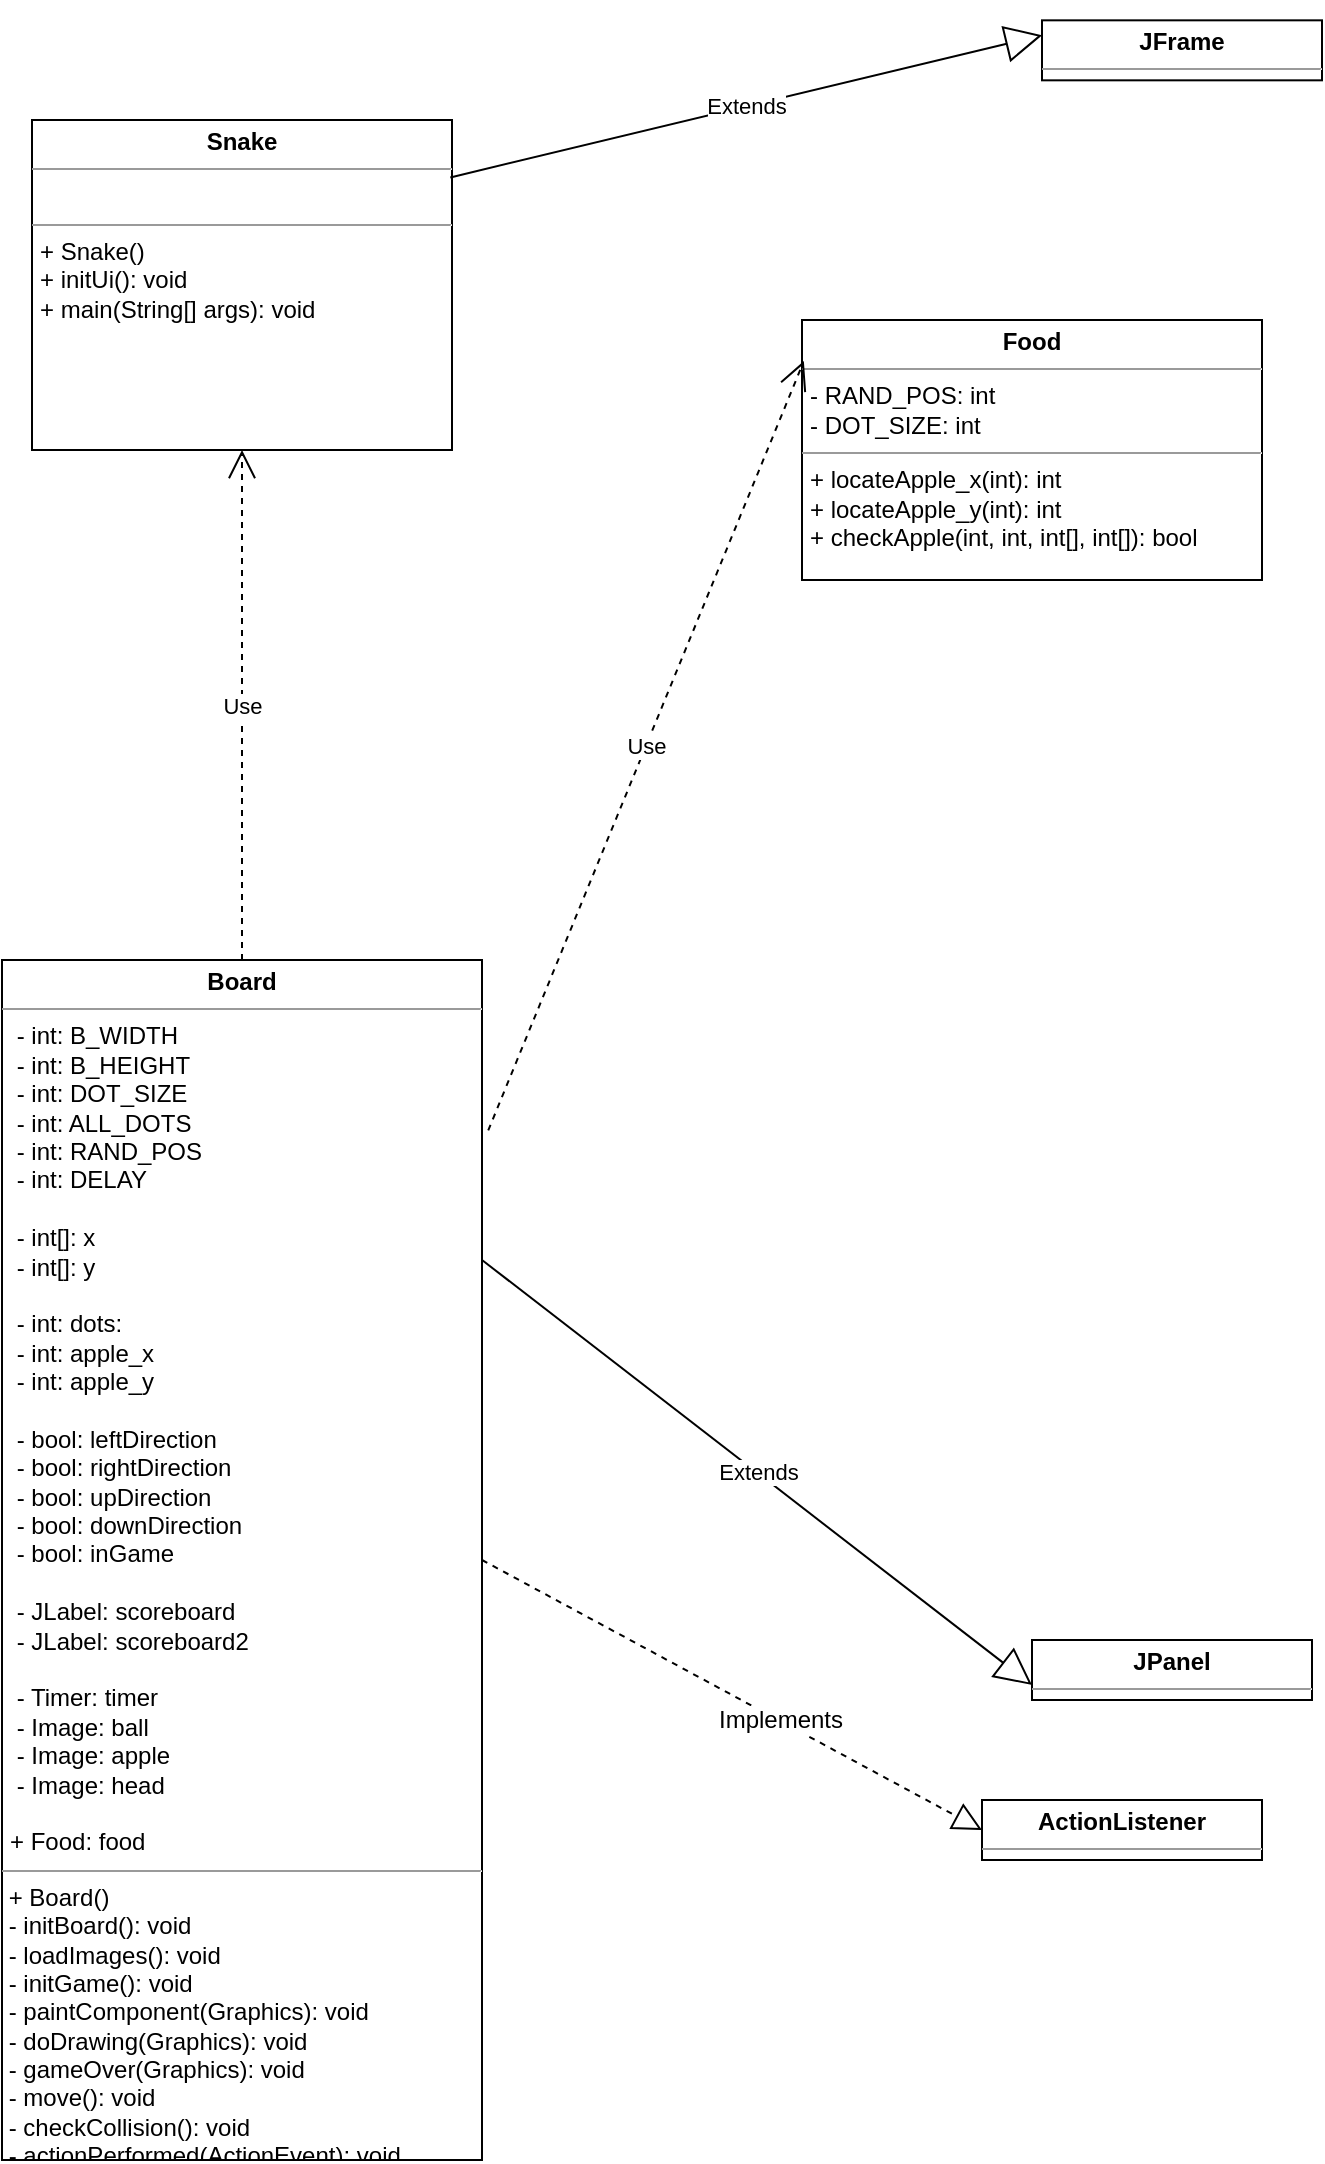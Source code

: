 <mxfile version="10.7.5" type="device"><diagram name="Page-1" id="c4acf3e9-155e-7222-9cf6-157b1a14988f"><mxGraphModel dx="582" dy="1990" grid="1" gridSize="10" guides="1" tooltips="1" connect="1" arrows="1" fold="1" page="1" pageScale="1" pageWidth="827" pageHeight="1169" background="#ffffff" math="0" shadow="0"><root><mxCell id="0"/><mxCell id="1" parent="0"/><mxCell id="eKtmnv-6mM7z_nRozBRa-14" value="&lt;p style=&quot;margin: 0px ; margin-top: 4px ; text-align: center&quot;&gt;&lt;b&gt;Snake&lt;/b&gt;&lt;/p&gt;&lt;hr size=&quot;1&quot;&gt;&lt;p style=&quot;margin: 0px ; margin-left: 4px&quot;&gt;&lt;br&gt;&lt;/p&gt;&lt;hr size=&quot;1&quot;&gt;&lt;p style=&quot;margin: 0px ; margin-left: 4px&quot;&gt;+ Snake()&lt;/p&gt;&lt;p style=&quot;margin: 0px ; margin-left: 4px&quot;&gt;+ initUi(): void&lt;/p&gt;&lt;p style=&quot;margin: 0px ; margin-left: 4px&quot;&gt;+ main(String[] args): void&lt;/p&gt;" style="verticalAlign=top;align=left;overflow=fill;fontSize=12;fontFamily=Helvetica;html=1;" parent="1" vertex="1"><mxGeometry x="145" y="-1060" width="210" height="165" as="geometry"/></mxCell><mxCell id="eKtmnv-6mM7z_nRozBRa-19" value="&lt;p style=&quot;margin: 0px ; margin-top: 4px ; text-align: center&quot;&gt;&lt;b&gt;Board&lt;/b&gt;&lt;/p&gt;&lt;hr size=&quot;1&quot;&gt;&lt;p style=&quot;margin: 0px ; margin-left: 4px&quot;&gt;&lt;span&gt;&amp;nbsp;- int: B_WIDTH&lt;/span&gt;&lt;br&gt;&lt;/p&gt;&lt;p style=&quot;margin: 0px ; margin-left: 4px&quot;&gt;&amp;nbsp;- int: B_HEIGHT&lt;/p&gt;&lt;p style=&quot;margin: 0px ; margin-left: 4px&quot;&gt;&amp;nbsp;- int: DOT_SIZE&lt;/p&gt;&lt;p style=&quot;margin: 0px ; margin-left: 4px&quot;&gt;&amp;nbsp;- int: ALL_DOTS&lt;/p&gt;&lt;p style=&quot;margin: 0px ; margin-left: 4px&quot;&gt;&amp;nbsp;- int: RAND_POS&lt;/p&gt;&lt;p style=&quot;margin: 0px ; margin-left: 4px&quot;&gt;&amp;nbsp;- int: DELAY&lt;/p&gt;&lt;p style=&quot;margin: 0px ; margin-left: 4px&quot;&gt;&lt;br&gt;&lt;/p&gt;&lt;p style=&quot;margin: 0px ; margin-left: 4px&quot;&gt;&amp;nbsp;- int[]: x&lt;/p&gt;&lt;p style=&quot;margin: 0px ; margin-left: 4px&quot;&gt;&amp;nbsp;- int[]: y&lt;/p&gt;&lt;p style=&quot;margin: 0px ; margin-left: 4px&quot;&gt;&lt;br&gt;&lt;/p&gt;&lt;p style=&quot;margin: 0px ; margin-left: 4px&quot;&gt;&amp;nbsp;- int: dots:&lt;/p&gt;&lt;p style=&quot;margin: 0px ; margin-left: 4px&quot;&gt;&amp;nbsp;- int: apple_x&lt;/p&gt;&lt;p style=&quot;margin: 0px ; margin-left: 4px&quot;&gt;&amp;nbsp;- int: apple_y&lt;/p&gt;&lt;p style=&quot;margin: 0px ; margin-left: 4px&quot;&gt;&lt;br&gt;&lt;/p&gt;&lt;p style=&quot;margin: 0px ; margin-left: 4px&quot;&gt;&amp;nbsp;- bool: leftDirection&lt;/p&gt;&lt;p style=&quot;margin: 0px ; margin-left: 4px&quot;&gt;&amp;nbsp;- bool: rightDirection&lt;/p&gt;&lt;p style=&quot;margin: 0px ; margin-left: 4px&quot;&gt;&amp;nbsp;- bool: upDirection&lt;/p&gt;&lt;p style=&quot;margin: 0px ; margin-left: 4px&quot;&gt;&amp;nbsp;- bool: downDirection&lt;/p&gt;&lt;p style=&quot;margin: 0px ; margin-left: 4px&quot;&gt;&amp;nbsp;- bool: inGame&lt;/p&gt;&lt;p style=&quot;margin: 0px ; margin-left: 4px&quot;&gt;&lt;br&gt;&lt;/p&gt;&lt;p style=&quot;margin: 0px ; margin-left: 4px&quot;&gt;&amp;nbsp;- JLabel: scoreboard&lt;/p&gt;&lt;p style=&quot;margin: 0px ; margin-left: 4px&quot;&gt;&amp;nbsp;- JLabel: scoreboard2&lt;/p&gt;&lt;p style=&quot;margin: 0px ; margin-left: 4px&quot;&gt;&lt;br&gt;&lt;/p&gt;&lt;p style=&quot;margin: 0px ; margin-left: 4px&quot;&gt;&amp;nbsp;- Timer: timer&lt;/p&gt;&lt;p style=&quot;margin: 0px ; margin-left: 4px&quot;&gt;&amp;nbsp;- Image: ball&lt;/p&gt;&lt;p style=&quot;margin: 0px ; margin-left: 4px&quot;&gt;&amp;nbsp;- Image: apple&lt;/p&gt;&lt;p style=&quot;margin: 0px ; margin-left: 4px&quot;&gt;&amp;nbsp;- Image: head&lt;/p&gt;&lt;p style=&quot;margin: 0px ; margin-left: 4px&quot;&gt;&lt;br&gt;&lt;/p&gt;&lt;p style=&quot;margin: 0px ; margin-left: 4px&quot;&gt;+ Food: food&lt;/p&gt;&lt;hr size=&quot;1&quot;&gt;&amp;nbsp;+ Board()&lt;br&gt;&amp;nbsp;- initBoard(): void&lt;br&gt;&amp;nbsp;- loadImages(): void&lt;br&gt;&amp;nbsp;- initGame(): void&lt;br&gt;&amp;nbsp;- paintComponent(Graphics): void&lt;br&gt;&amp;nbsp;- doDrawing(Graphics): void&lt;br&gt;&amp;nbsp;- gameOver(Graphics): void&lt;br&gt;&amp;nbsp;- move(): void&lt;br&gt;&amp;nbsp;- checkCollision(): void&lt;br&gt;&amp;nbsp;- actionPerformed(ActionEvent): void&lt;br&gt;&lt;br&gt;" style="verticalAlign=top;align=left;overflow=fill;fontSize=12;fontFamily=Helvetica;html=1;" parent="1" vertex="1"><mxGeometry x="130" y="-640" width="240" height="600" as="geometry"/></mxCell><mxCell id="eKtmnv-6mM7z_nRozBRa-21" value="&lt;p style=&quot;margin: 0px ; margin-top: 4px ; text-align: center&quot;&gt;&lt;b&gt;JPanel&lt;/b&gt;&lt;/p&gt;&lt;hr size=&quot;1&quot;&gt;&lt;div style=&quot;height: 2px&quot;&gt;&lt;/div&gt;" style="verticalAlign=top;align=left;overflow=fill;fontSize=12;fontFamily=Helvetica;html=1;" parent="1" vertex="1"><mxGeometry x="645" y="-300" width="140" height="30" as="geometry"/></mxCell><mxCell id="eKtmnv-6mM7z_nRozBRa-22" value="Extends" style="endArrow=block;endSize=16;endFill=0;html=1;entryX=0;entryY=0.75;entryDx=0;entryDy=0;exitX=1;exitY=0.25;exitDx=0;exitDy=0;" parent="1" source="eKtmnv-6mM7z_nRozBRa-19" target="eKtmnv-6mM7z_nRozBRa-21" edge="1"><mxGeometry width="160" relative="1" as="geometry"><mxPoint x="140" y="565" as="sourcePoint"/><mxPoint x="300" y="565" as="targetPoint"/></mxGeometry></mxCell><mxCell id="WJHCsOlg_e4hRVr4uy2s-4" value="&lt;p style=&quot;margin: 0px ; margin-top: 4px ; text-align: center&quot;&gt;&lt;b&gt;Food&lt;/b&gt;&lt;/p&gt;&lt;hr size=&quot;1&quot;&gt;&lt;p style=&quot;margin: 0px ; margin-left: 4px&quot;&gt;- RAND_POS: int&lt;/p&gt;&lt;p style=&quot;margin: 0px ; margin-left: 4px&quot;&gt;- DOT_SIZE: int&lt;/p&gt;&lt;hr size=&quot;1&quot;&gt;&lt;p style=&quot;margin: 0px ; margin-left: 4px&quot;&gt;+ locateApple_x(int): int&lt;/p&gt;&lt;p style=&quot;margin: 0px ; margin-left: 4px&quot;&gt;+ locateApple_y(int): int&lt;/p&gt;&lt;p style=&quot;margin: 0px ; margin-left: 4px&quot;&gt;+ checkApple(int, int, int[], int[]): bool&lt;/p&gt;&lt;p style=&quot;margin: 0px ; margin-left: 4px&quot;&gt;&lt;br&gt;&lt;/p&gt;" style="verticalAlign=top;align=left;overflow=fill;fontSize=12;fontFamily=Helvetica;html=1;" parent="1" vertex="1"><mxGeometry x="530" y="-960" width="230" height="130" as="geometry"/></mxCell><mxCell id="WJHCsOlg_e4hRVr4uy2s-7" value="Use" style="endArrow=open;endSize=12;dashed=1;html=1;entryX=0.004;entryY=0.158;entryDx=0;entryDy=0;entryPerimeter=0;exitX=1.013;exitY=0.142;exitDx=0;exitDy=0;exitPerimeter=0;" parent="1" source="eKtmnv-6mM7z_nRozBRa-19" target="WJHCsOlg_e4hRVr4uy2s-4" edge="1"><mxGeometry width="160" relative="1" as="geometry"><mxPoint x="350" y="-667" as="sourcePoint"/><mxPoint x="520" y="-440" as="targetPoint"/></mxGeometry></mxCell><mxCell id="WJPnQmteeNFrAKl1WlCO-1" value="" style="endArrow=block;dashed=1;endFill=0;endSize=12;html=1;exitX=1;exitY=0.5;exitDx=0;exitDy=0;entryX=0;entryY=0.5;entryDx=0;entryDy=0;" edge="1" parent="1" source="eKtmnv-6mM7z_nRozBRa-19" target="WJPnQmteeNFrAKl1WlCO-2"><mxGeometry width="160" relative="1" as="geometry"><mxPoint x="530" y="204.5" as="sourcePoint"/><mxPoint x="610" y="195" as="targetPoint"/></mxGeometry></mxCell><mxCell id="WJPnQmteeNFrAKl1WlCO-7" value="Implements" style="text;html=1;resizable=0;points=[];align=center;verticalAlign=middle;labelBackgroundColor=#ffffff;" vertex="1" connectable="0" parent="WJPnQmteeNFrAKl1WlCO-1"><mxGeometry x="0.19" y="1" relative="1" as="geometry"><mxPoint as="offset"/></mxGeometry></mxCell><mxCell id="WJPnQmteeNFrAKl1WlCO-2" value="&lt;p style=&quot;margin: 0px ; margin-top: 4px ; text-align: center&quot;&gt;&lt;b&gt;ActionListener&lt;/b&gt;&lt;/p&gt;&lt;hr size=&quot;1&quot;&gt;&lt;div style=&quot;height: 2px&quot;&gt;&lt;/div&gt;" style="verticalAlign=top;align=left;overflow=fill;fontSize=12;fontFamily=Helvetica;html=1;" vertex="1" parent="1"><mxGeometry x="620" y="-220" width="140" height="30" as="geometry"/></mxCell><mxCell id="WJPnQmteeNFrAKl1WlCO-8" value="&lt;p style=&quot;margin: 0px ; margin-top: 4px ; text-align: center&quot;&gt;&lt;b&gt;JFrame&lt;/b&gt;&lt;/p&gt;&lt;hr size=&quot;1&quot;&gt;&lt;div style=&quot;height: 2px&quot;&gt;&lt;/div&gt;" style="verticalAlign=top;align=left;overflow=fill;fontSize=12;fontFamily=Helvetica;html=1;" vertex="1" parent="1"><mxGeometry x="650" y="-1109.833" width="140" height="30" as="geometry"/></mxCell><mxCell id="WJPnQmteeNFrAKl1WlCO-9" value="Extends" style="endArrow=block;endSize=16;endFill=0;html=1;entryX=0;entryY=0.25;entryDx=0;entryDy=0;exitX=0.996;exitY=0.174;exitDx=0;exitDy=0;exitPerimeter=0;" edge="1" parent="1" source="eKtmnv-6mM7z_nRozBRa-14" target="WJPnQmteeNFrAKl1WlCO-8"><mxGeometry width="160" relative="1" as="geometry"><mxPoint x="210" y="-1210" as="sourcePoint"/><mxPoint x="490" y="-747" as="targetPoint"/></mxGeometry></mxCell><mxCell id="WJPnQmteeNFrAKl1WlCO-15" value="Use" style="endArrow=open;endSize=12;dashed=1;html=1;entryX=0.5;entryY=1;entryDx=0;entryDy=0;exitX=0.5;exitY=0;exitDx=0;exitDy=0;" edge="1" parent="1" source="eKtmnv-6mM7z_nRozBRa-19" target="eKtmnv-6mM7z_nRozBRa-14"><mxGeometry width="160" relative="1" as="geometry"><mxPoint x="253.294" y="-567.706" as="sourcePoint"/><mxPoint x="413.294" y="-930.059" as="targetPoint"/></mxGeometry></mxCell></root></mxGraphModel></diagram></mxfile>